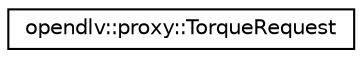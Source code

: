 digraph "Graphical Class Hierarchy"
{
 // LATEX_PDF_SIZE
  edge [fontname="Helvetica",fontsize="10",labelfontname="Helvetica",labelfontsize="10"];
  node [fontname="Helvetica",fontsize="10",shape=record];
  rankdir="LR";
  Node0 [label="opendlv::proxy::TorqueRequest",height=0.2,width=0.4,color="black", fillcolor="white", style="filled",URL="$classopendlv_1_1proxy_1_1TorqueRequest.html",tooltip=" "];
}
